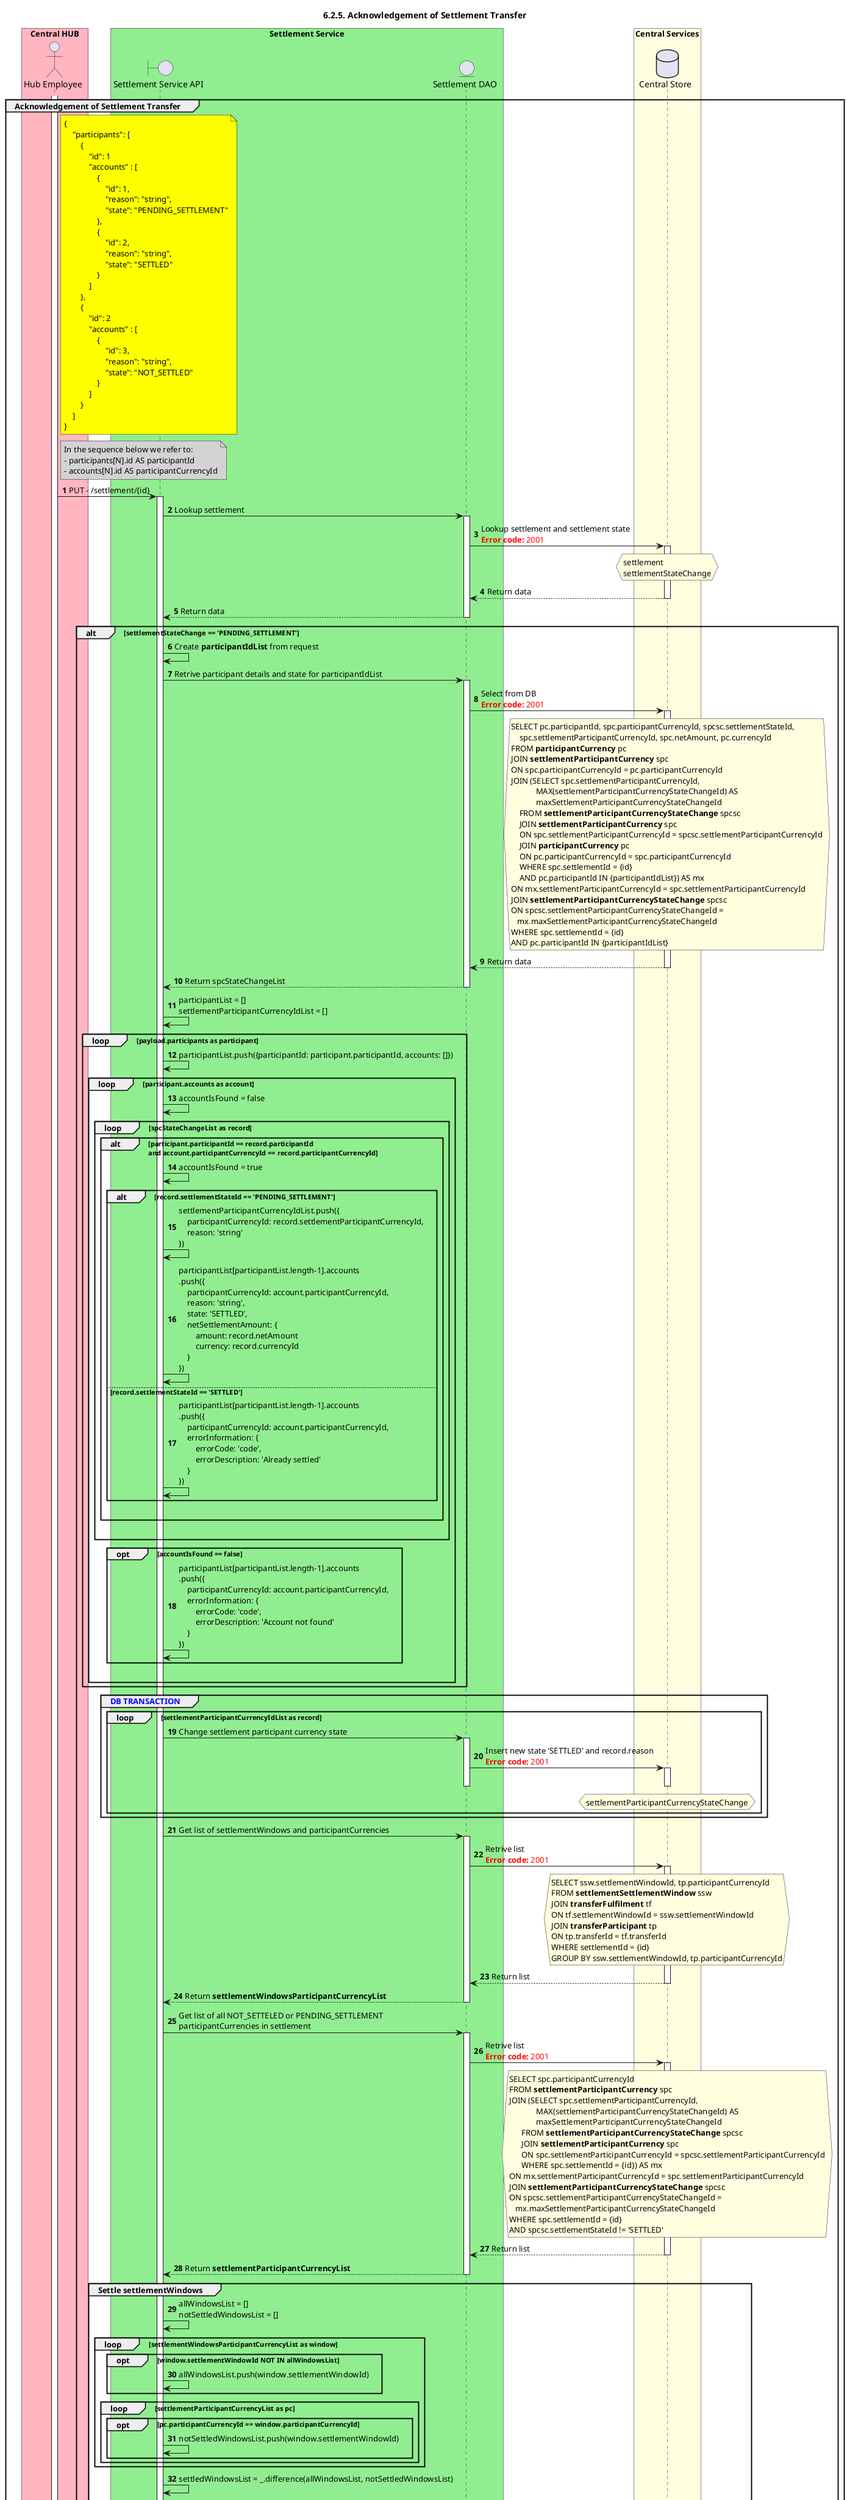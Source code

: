 @startuml
' declate title
title 6.2.5. Acknowledgement of Settlement Transfer
autonumber

' declare actors
actor "Hub Employee" as OPERATOR
boundary "Settlement Service API" as SSAPI
entity "Settlement DAO" as SETTLE_DAO
database "Central Store" as DB

box "Central HUB" #lightpink
    participant OPERATOR
end box

box "Settlement Service" #lightgreen
    participant SSAPI
    participant SETTLE_DAO
end box

box "Central Services" #lightyellow
    participant DB
end box

' start flow
group Acknowledgement of Settlement Transfer
    activate OPERATOR
    note right of OPERATOR #yellow
        {
            "participants": [
                {
                    "id": 1
                    "accounts" : [
                        {
                            "id": 1,
                            "reason": "string",
                            "state": "PENDING_SETTLEMENT"
                        },
                        {
                            "id": 2,
                            "reason": "string",
                            "state": "SETTLED"
                        }
                    ]
                },
                {
                    "id": 2
                    "accounts" : [
                        {
                            "id": 3,
                            "reason": "string",
                            "state": "NOT_SETTLED"
                        }
                    ]
                }
            ]
        }
    end note
    
    note right of OPERATOR #lightgray
        In the sequence below we refer to:
        - participants[N].id AS participantId
        - accounts[N].id AS participantCurrencyId
    end note

    OPERATOR -> SSAPI: PUT - /settlement/{id}
    activate SSAPI
    SSAPI -> SETTLE_DAO: Lookup settlement
    activate SETTLE_DAO
    SETTLE_DAO -> DB: Lookup settlement and settlement state\n<color #FF0000><b>Error code:</b> 2001</color>
    activate DB
    hnote over DB #lightyellow
        settlement
        settlementStateChange
    end hnote
    SETTLE_DAO <-- DB: Return data
    deactivate DB
    SSAPI <-- SETTLE_DAO: Return data
    deactivate SETTLE_DAO

    alt settlementStateChange == 'PENDING_SETTLEMENT'
        SSAPI -> SSAPI: Create **participantIdList** from request

        SSAPI -> SETTLE_DAO: Retrive participant details and state for participantIdList
        activate SETTLE_DAO
        SETTLE_DAO -> DB: Select from DB\n<color #FF0000><b>Error code:</b> 2001</color>
        activate DB
        hnote over DB #lightyellow
            SELECT pc.participantId, spc.participantCurrencyId, spcsc.settlementStateId, 
                spc.settlementParticipantCurrencyId, spc.netAmount, pc.currencyId
            FROM **participantCurrency** pc
            JOIN **settlementParticipantCurrency** spc
            ON spc.participantCurrencyId = pc.participantCurrencyId
            JOIN (SELECT spc.settlementParticipantCurrencyId, 
                        MAX(settlementParticipantCurrencyStateChangeId) AS
                        maxSettlementParticipantCurrencyStateChangeId
                FROM **settlementParticipantCurrencyStateChange** spcsc
                JOIN **settlementParticipantCurrency** spc
                ON spc.settlementParticipantCurrencyId = spcsc.settlementParticipantCurrencyId
                JOIN **participantCurrency** pc
                ON pc.participantCurrencyId = spc.participantCurrencyId
                WHERE spc.settlementId = {id}
                AND pc.participantId IN {participantIdList}) AS mx
            ON mx.settlementParticipantCurrencyId = spc.settlementParticipantCurrencyId
            JOIN **settlementParticipantCurrencyStateChange** spcsc
            ON spcsc.settlementParticipantCurrencyStateChangeId = 
               mx.maxSettlementParticipantCurrencyStateChangeId
            WHERE spc.settlementId = {id}
            AND pc.participantId IN {participantIdList}
        end hnote
        SETTLE_DAO <-- DB: Return data
        deactivate DB
        SSAPI <-- SETTLE_DAO: Return spcStateChangeList
        deactivate SETTLE_DAO

        SSAPI -> SSAPI: participantList = []\nsettlementParticipantCurrencyIdList = []
        loop payload.participants as participant
            SSAPI -> SSAPI: participantList.push({participantId: participant.participantId, accounts: []})
            loop participant.accounts as account
                SSAPI -> SSAPI: accountIsFound = false
                loop spcStateChangeList as record
                    alt participant.participantId == record.participantId\nand account.participantCurrencyId == record.participantCurrencyId
                        SSAPI -> SSAPI: accountIsFound = true
                        alt record.settlementStateId == 'PENDING_SETTLEMENT'
                            SSAPI -> SSAPI: settlementParticipantCurrencyIdList.push({\n    participantCurrencyId: record.settlementParticipantCurrencyId,\n    reason: 'string'\n})
                            SSAPI -> SSAPI: participantList[participantList.length-1].accounts\n.push({\n    participantCurrencyId: account.participantCurrencyId,\n    reason: 'string',\n    state: 'SETTLED',\n    netSettlementAmount: {\n        amount: record.netAmount\n        currency: record.currencyId\n    }\n})
                        else record.settlementStateId == 'SETTLED'
                            SSAPI -> SSAPI: participantList[participantList.length-1].accounts\n.push({\n    participantCurrencyId: account.participantCurrencyId,\n    errorInformation: {\n        errorCode: 'code',\n        errorDescription: 'Already settled'\n    }\n})
                        end
                        |||
                    end
                    |||
                end
                opt accountIsFound == false
                    SSAPI -> SSAPI: participantList[participantList.length-1].accounts\n.push({\n    participantCurrencyId: account.participantCurrencyId,\n    errorInformation: {\n        errorCode: 'code',\n        errorDescription: 'Account not found'\n    }\n})
                end
                |||
            end
        end
        group <color #blue>DB TRANSACTION</color>
            loop settlementParticipantCurrencyIdList as record
                SSAPI -> SETTLE_DAO: Change settlement participant currency state
                activate SETTLE_DAO
                SETTLE_DAO -> DB: Insert new state 'SETTLED' and record.reason\n<color #FF0000><b>Error code:</b> 2001</color>
                activate DB
                hnote over DB #lightyellow
                    settlementParticipantCurrencyStateChange
                end hnote
                deactivate DB
                deactivate SETTLE_DAO
            end
        end

        SSAPI -> SETTLE_DAO: Get list of settlementWindows and participantCurrencies
        activate SETTLE_DAO
        SETTLE_DAO -> DB: Retrive list\n<color #FF0000><b>Error code:</b> 2001</color>
        activate DB
        hnote over DB #lightyellow
            SELECT ssw.settlementWindowId, tp.participantCurrencyId
            FROM **settlementSettlementWindow** ssw
            JOIN **transferFulfilment** tf
            ON tf.settlementWindowId = ssw.settlementWindowId
            JOIN **transferParticipant** tp
            ON tp.transferId = tf.transferId
            WHERE settlementId = {id}
            GROUP BY ssw.settlementWindowId, tp.participantCurrencyId
        end hnote
        SETTLE_DAO <-- DB: Return list
        deactivate DB
        SSAPI <-- SETTLE_DAO: Return **settlementWindowsParticipantCurrencyList**
        deactivate SETTLE_DAO

        SSAPI -> SETTLE_DAO: Get list of all NOT_SETTELED or PENDING_SETTLEMENT\nparticipantCurrencies in settlement
        activate SETTLE_DAO
        SETTLE_DAO -> DB: Retrive list\n<color #FF0000><b>Error code:</b> 2001</color>
        activate DB
        hnote over DB #lightyellow
            SELECT spc.participantCurrencyId
            FROM **settlementParticipantCurrency** spc
            JOIN (SELECT spc.settlementParticipantCurrencyId, 
                         MAX(settlementParticipantCurrencyStateChangeId) AS
                         maxSettlementParticipantCurrencyStateChangeId
                  FROM **settlementParticipantCurrencyStateChange** spcsc
                  JOIN **settlementParticipantCurrency** spc
                  ON spc.settlementParticipantCurrencyId = spcsc.settlementParticipantCurrencyId
                  WHERE spc.settlementId = {id}) AS mx
            ON mx.settlementParticipantCurrencyId = spc.settlementParticipantCurrencyId
            JOIN **settlementParticipantCurrencyStateChange** spcsc
            ON spcsc.settlementParticipantCurrencyStateChangeId = 
               mx.maxSettlementParticipantCurrencyStateChangeId
            WHERE spc.settlementId = {id}
            AND spcsc.settlementStateId != 'SETTLED'
        end hnote
        SETTLE_DAO <-- DB: Return list
        deactivate DB
        SSAPI <-- SETTLE_DAO: Return **settlementParticipantCurrencyList**
        deactivate SETTLE_DAO

        group Settle settlementWindows
            SSAPI -> SSAPI: allWindowsList = []\nnotSettledWindowsList = []
            loop settlementWindowsParticipantCurrencyList as window
                opt window.settlementWindowId NOT IN allWindowsList
                    SSAPI -> SSAPI: allWindowsList.push(window.settlementWindowId)
                end
                loop settlementParticipantCurrencyList as pc
                    opt pc.participantCurrencyId == window.participantCurrencyId
                        SSAPI -> SSAPI: notSettledWindowsList.push(window.settlementWindowId)
                    end
                end
            end
            SSAPI -> SSAPI: settledWindowsList = _.difference(allWindowsList, notSettledWindowsList)

            group <color #blue>DB TRANSACTION</color>
                loop settledWindowsList as record
                    SSAPI -> SETTLE_DAO: Change settlement window state for record.settlementWindowId
                    activate SETTLE_DAO
                    SETTLE_DAO -> DB: Insert new state 'SETTLED'\n<color #FF0000><b>Error code:</b> 2001</color>
                    activate DB
                    hnote over DB #lightyellow
                        settlementWindowStateChange
                    end hnote
                    deactivate DB
                    deactivate SETTLE_DAO
                end
            end
        end

        ' construct settlementWindows
        ' check if all settlementWindows are SETTLED and if yes {
        '     SETTLE the settlement (update database)
        '     set settlement.state = SETTLED
        ' } else {get settlement state from database}
        ' return the result

    else settlementStateChange IN ['NOT_SETTLED', 'SETTLED']
        ' return {id, state}
        |||
    end

    note left of SSAPI #lightyellow
        [
          {
            "id": 0,
            "state": "string",
            "settlementWindows": [
              [
                {
                  "id": 0,
                  "reason": "string",
                  "state": "string",
                  "createdDate": "string",
                }
              ]
            ],
            "participants": [
              {
                "id": 0,
                "accounts": [
                  {
                    "id": 1,
                    "reason": "string",
                    "state": "SETTLED",
                    "netSettlementAmount": {
                      "amount": 0,
                      "currency": "string"
                    }
                  },
                  {
                    "id": 2,
                    "reason": "string",
                    "state": "SETTLED",
                    "netSettlementAmount": {
                      "amount": 0,
                      "currency": "string"
                    },
                    "errorInformation": {
                      "errorCode": 8001,
                      "errorDescription": "string"
                    }
                  }
                ]
              }
            ]
          }
        ]
    end note
    deactivate SSAPI
end
@enduml
